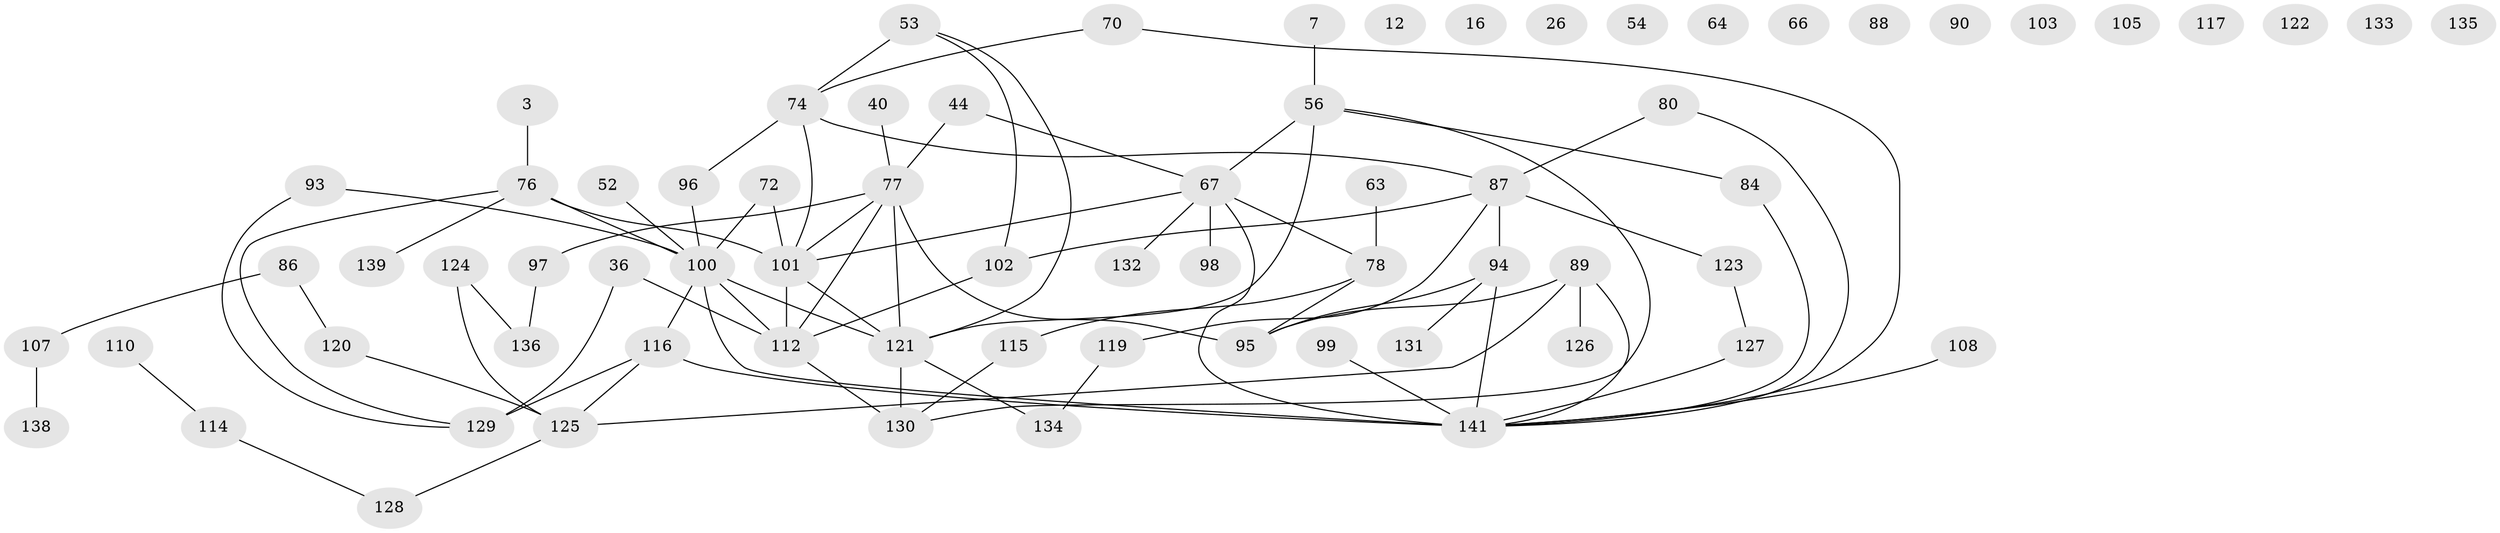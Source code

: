 // original degree distribution, {1: 0.18439716312056736, 3: 0.2198581560283688, 4: 0.1347517730496454, 2: 0.2624113475177305, 5: 0.07092198581560284, 0: 0.09929078014184398, 6: 0.02127659574468085, 7: 0.0070921985815602835}
// Generated by graph-tools (version 1.1) at 2025/40/03/09/25 04:40:24]
// undirected, 70 vertices, 85 edges
graph export_dot {
graph [start="1"]
  node [color=gray90,style=filled];
  3;
  7;
  12;
  16;
  26;
  36 [super="+29"];
  40;
  44 [super="+1"];
  52;
  53 [super="+42"];
  54;
  56 [super="+2+25"];
  63 [super="+35"];
  64;
  66;
  67 [super="+14"];
  70 [super="+22"];
  72;
  74;
  76 [super="+48+60"];
  77 [super="+39"];
  78;
  80 [super="+19"];
  84;
  86 [super="+27"];
  87 [super="+65"];
  88;
  89 [super="+46"];
  90;
  93;
  94 [super="+37"];
  95 [super="+8"];
  96;
  97;
  98 [super="+47"];
  99;
  100 [super="+45+58"];
  101 [super="+28+91"];
  102;
  103;
  105;
  107 [super="+81"];
  108;
  110;
  112 [super="+82+106"];
  114;
  115;
  116;
  117;
  119 [super="+75"];
  120 [super="+4"];
  121 [super="+50+51+92"];
  122;
  123;
  124 [super="+55"];
  125;
  126;
  127;
  128;
  129 [super="+57"];
  130;
  131;
  132;
  133;
  134;
  135;
  136;
  138;
  139 [super="+17"];
  141 [super="+137+140+113+118"];
  3 -- 76;
  7 -- 56;
  36 -- 129;
  36 -- 112;
  40 -- 77;
  44 -- 67;
  44 -- 77;
  52 -- 100;
  53 -- 74 [weight=2];
  53 -- 102;
  53 -- 121;
  56 -- 130;
  56 -- 67 [weight=2];
  56 -- 84;
  56 -- 121;
  63 -- 78;
  67 -- 132;
  67 -- 78;
  67 -- 101 [weight=2];
  67 -- 141;
  67 -- 98;
  70 -- 141;
  70 -- 74;
  72 -- 101;
  72 -- 100;
  74 -- 87;
  74 -- 96;
  74 -- 101;
  76 -- 101 [weight=2];
  76 -- 100 [weight=2];
  76 -- 139;
  76 -- 129;
  77 -- 95;
  77 -- 101 [weight=2];
  77 -- 97;
  77 -- 112;
  77 -- 121;
  78 -- 95 [weight=2];
  78 -- 115;
  80 -- 87;
  80 -- 141;
  84 -- 141;
  86 -- 120;
  86 -- 107;
  87 -- 94 [weight=2];
  87 -- 123;
  87 -- 119;
  87 -- 102;
  89 -- 125;
  89 -- 126;
  89 -- 141;
  89 -- 95;
  93 -- 129;
  93 -- 100;
  94 -- 95 [weight=2];
  94 -- 131;
  94 -- 141 [weight=2];
  96 -- 100;
  97 -- 136;
  99 -- 141;
  100 -- 112 [weight=3];
  100 -- 141 [weight=2];
  100 -- 116;
  100 -- 121;
  101 -- 121;
  101 -- 112;
  102 -- 112;
  107 -- 138;
  108 -- 141;
  110 -- 114;
  112 -- 130 [weight=2];
  114 -- 128;
  115 -- 130;
  116 -- 125;
  116 -- 129 [weight=2];
  116 -- 141 [weight=2];
  119 -- 134;
  120 -- 125;
  121 -- 130;
  121 -- 134;
  123 -- 127;
  124 -- 125;
  124 -- 136;
  125 -- 128;
  127 -- 141;
}

